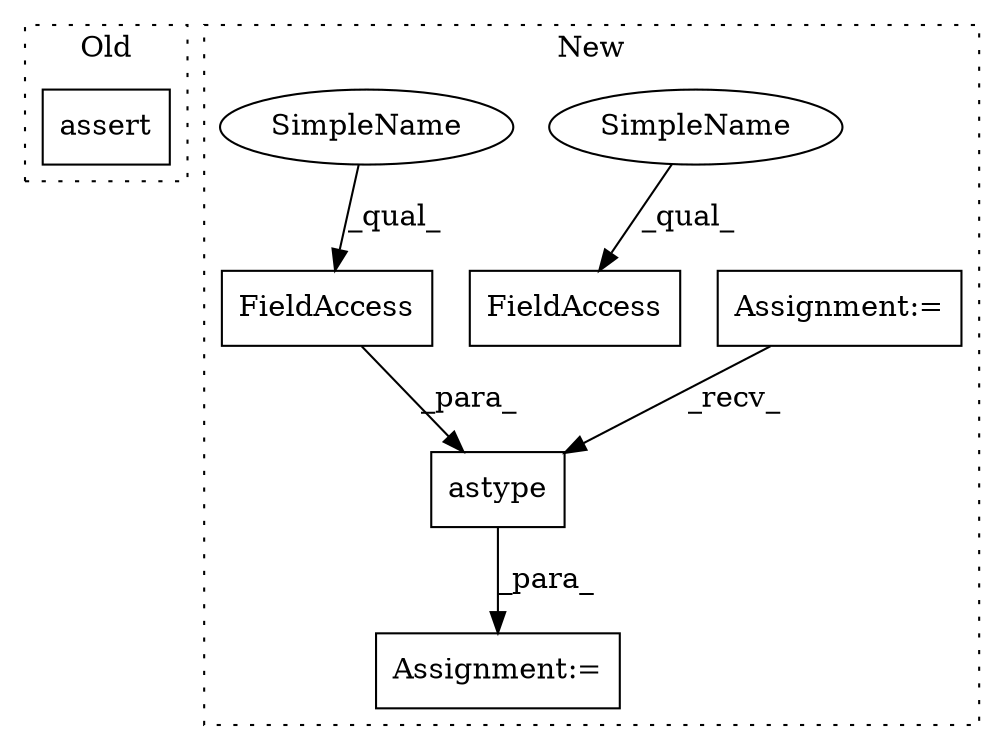 digraph G {
subgraph cluster0 {
1 [label="assert" a="6" s="992" l="7" shape="box"];
label = "Old";
style="dotted";
}
subgraph cluster1 {
2 [label="astype" a="32" s="2027,2045" l="7,1" shape="box"];
3 [label="Assignment:=" a="7" s="2016" l="1" shape="box"];
4 [label="FieldAccess" a="22" s="2034" l="11" shape="box"];
5 [label="Assignment:=" a="7" s="1984" l="1" shape="box"];
6 [label="FieldAccess" a="22" s="1985" l="12" shape="box"];
7 [label="SimpleName" a="42" s="1985" l="5" shape="ellipse"];
8 [label="SimpleName" a="42" s="2034" l="5" shape="ellipse"];
label = "New";
style="dotted";
}
2 -> 3 [label="_para_"];
4 -> 2 [label="_para_"];
5 -> 2 [label="_recv_"];
7 -> 6 [label="_qual_"];
8 -> 4 [label="_qual_"];
}